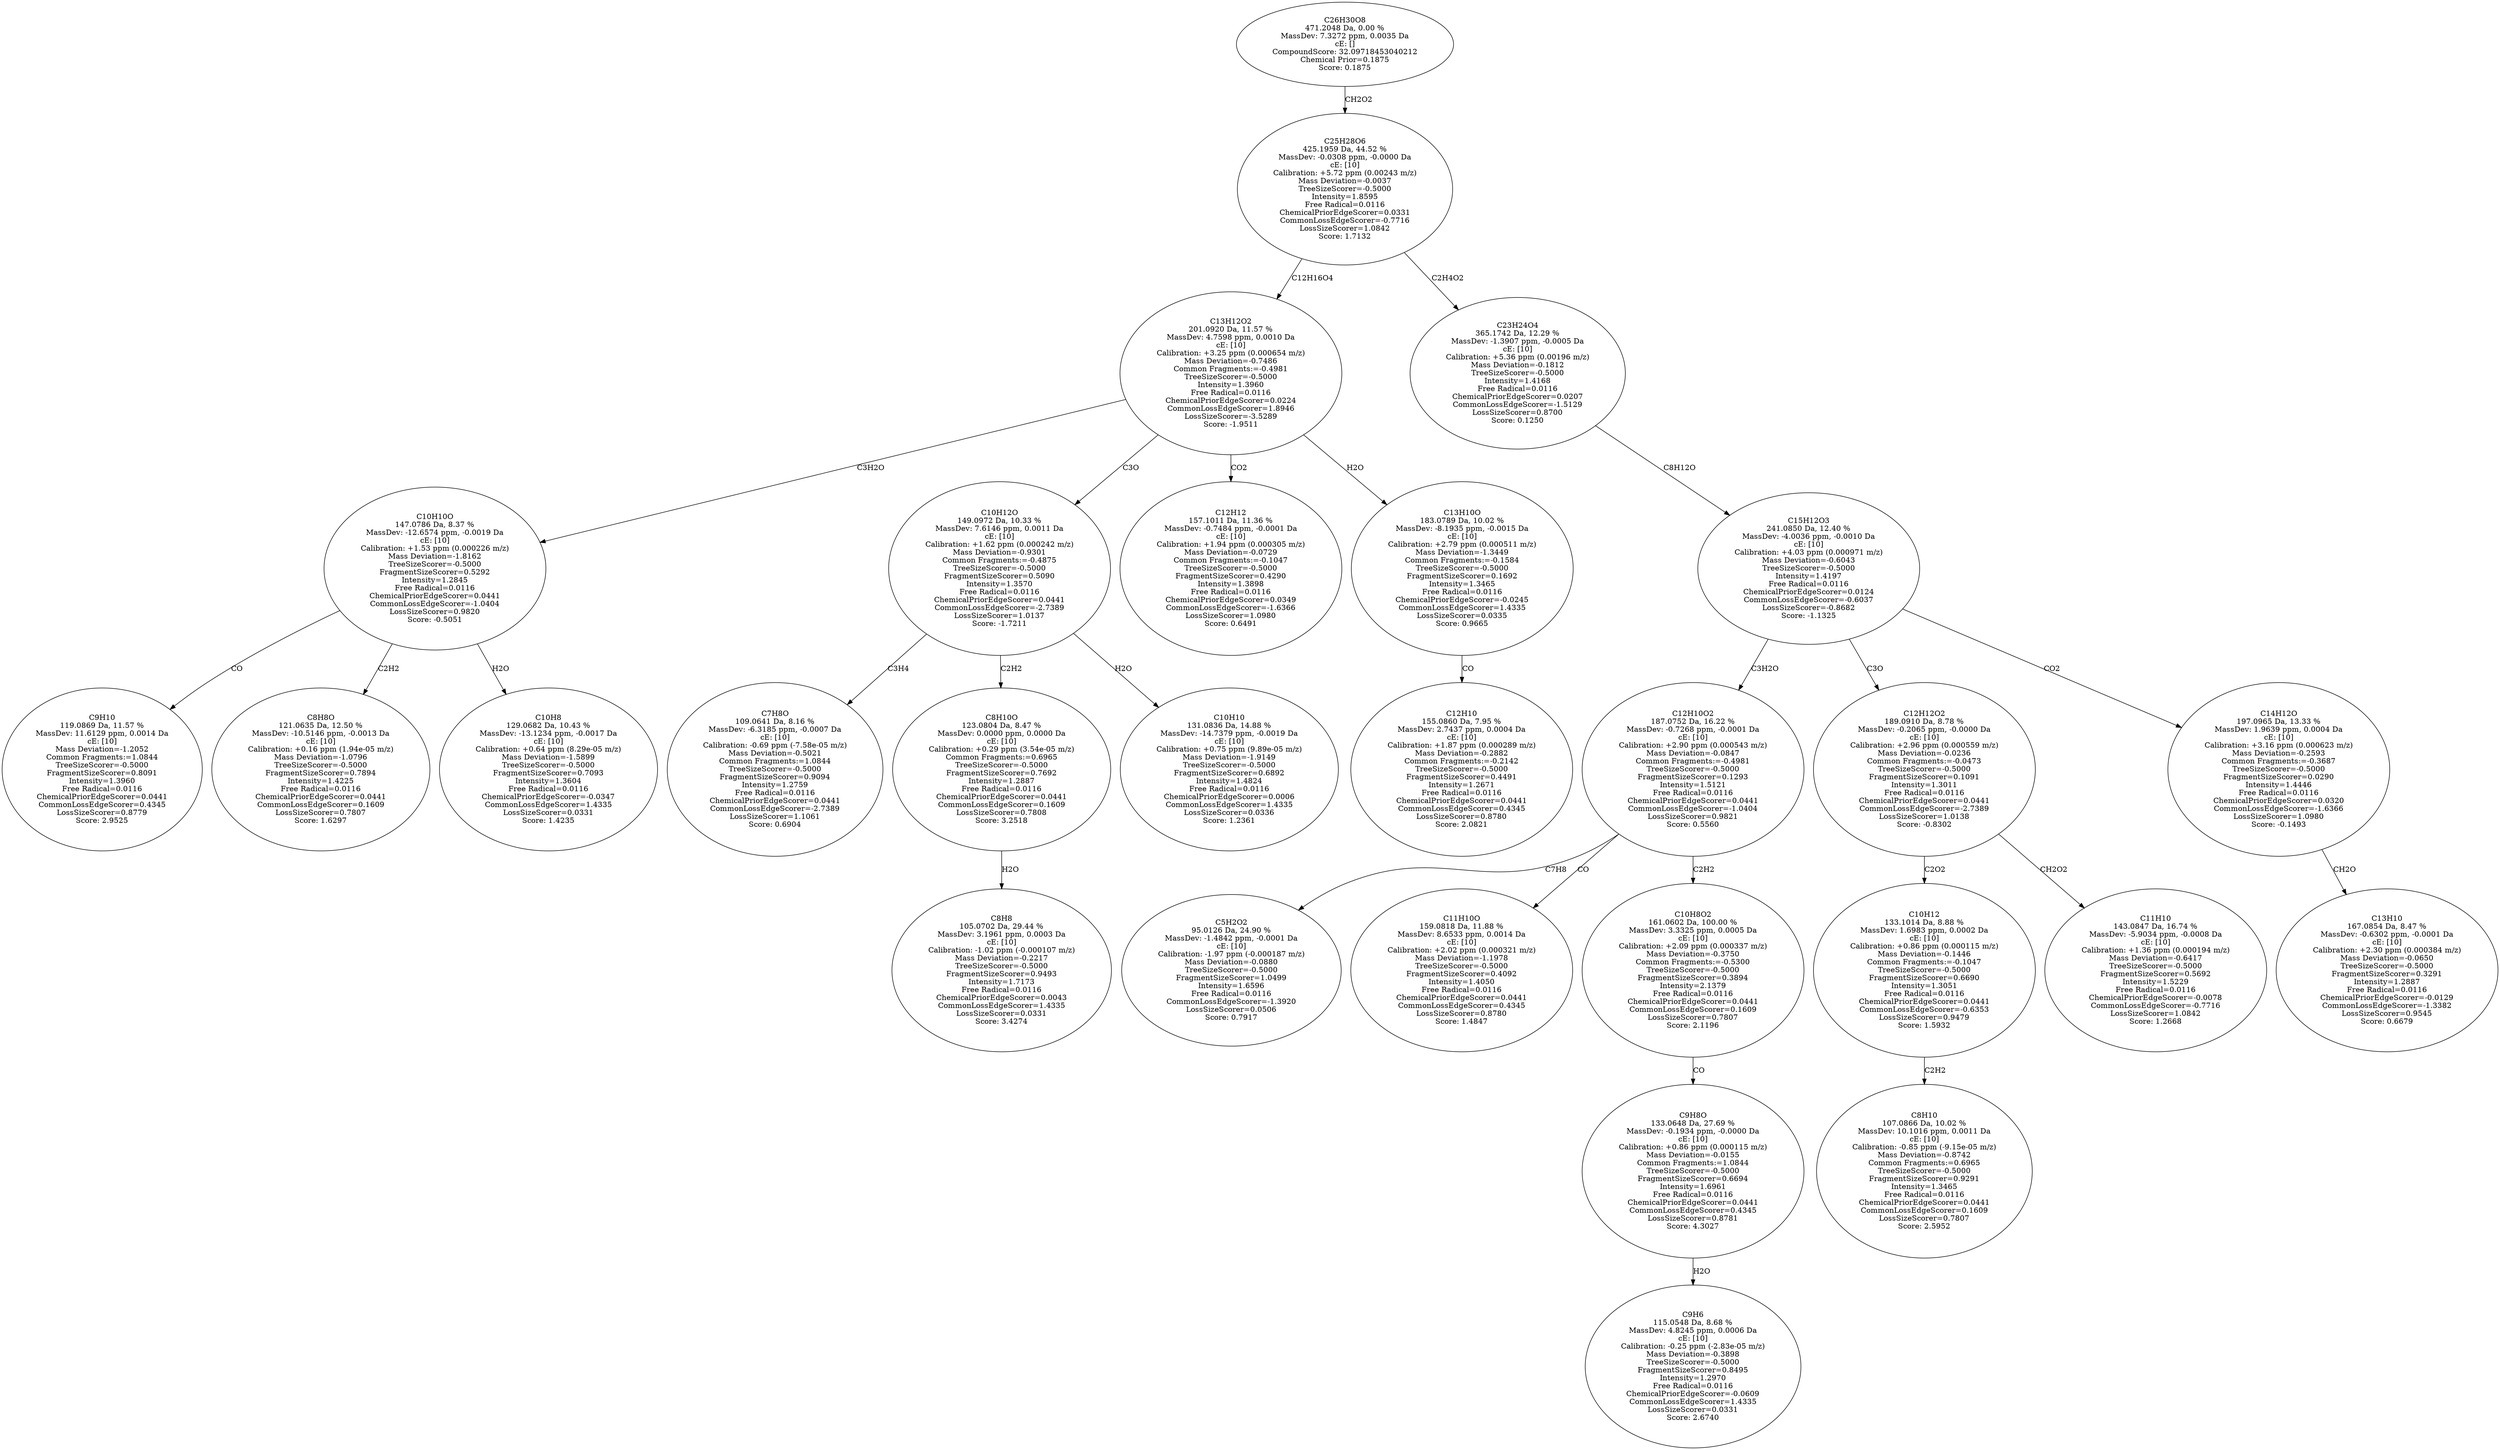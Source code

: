 strict digraph {
v1 [label="C9H10\n119.0869 Da, 11.57 %\nMassDev: 11.6129 ppm, 0.0014 Da\ncE: [10]\nMass Deviation=-1.2052\nCommon Fragments:=1.0844\nTreeSizeScorer=-0.5000\nFragmentSizeScorer=0.8091\nIntensity=1.3960\nFree Radical=0.0116\nChemicalPriorEdgeScorer=0.0441\nCommonLossEdgeScorer=0.4345\nLossSizeScorer=0.8779\nScore: 2.9525"];
v2 [label="C8H8O\n121.0635 Da, 12.50 %\nMassDev: -10.5146 ppm, -0.0013 Da\ncE: [10]\nCalibration: +0.16 ppm (1.94e-05 m/z)\nMass Deviation=-1.0796\nTreeSizeScorer=-0.5000\nFragmentSizeScorer=0.7894\nIntensity=1.4225\nFree Radical=0.0116\nChemicalPriorEdgeScorer=0.0441\nCommonLossEdgeScorer=0.1609\nLossSizeScorer=0.7807\nScore: 1.6297"];
v3 [label="C10H8\n129.0682 Da, 10.43 %\nMassDev: -13.1234 ppm, -0.0017 Da\ncE: [10]\nCalibration: +0.64 ppm (8.29e-05 m/z)\nMass Deviation=-1.5899\nTreeSizeScorer=-0.5000\nFragmentSizeScorer=0.7093\nIntensity=1.3604\nFree Radical=0.0116\nChemicalPriorEdgeScorer=-0.0347\nCommonLossEdgeScorer=1.4335\nLossSizeScorer=0.0331\nScore: 1.4235"];
v4 [label="C10H10O\n147.0786 Da, 8.37 %\nMassDev: -12.6574 ppm, -0.0019 Da\ncE: [10]\nCalibration: +1.53 ppm (0.000226 m/z)\nMass Deviation=-1.8162\nTreeSizeScorer=-0.5000\nFragmentSizeScorer=0.5292\nIntensity=1.2845\nFree Radical=0.0116\nChemicalPriorEdgeScorer=0.0441\nCommonLossEdgeScorer=-1.0404\nLossSizeScorer=0.9820\nScore: -0.5051"];
v5 [label="C7H8O\n109.0641 Da, 8.16 %\nMassDev: -6.3185 ppm, -0.0007 Da\ncE: [10]\nCalibration: -0.69 ppm (-7.58e-05 m/z)\nMass Deviation=-0.5021\nCommon Fragments:=1.0844\nTreeSizeScorer=-0.5000\nFragmentSizeScorer=0.9094\nIntensity=1.2759\nFree Radical=0.0116\nChemicalPriorEdgeScorer=0.0441\nCommonLossEdgeScorer=-2.7389\nLossSizeScorer=1.1061\nScore: 0.6904"];
v6 [label="C8H8\n105.0702 Da, 29.44 %\nMassDev: 3.1961 ppm, 0.0003 Da\ncE: [10]\nCalibration: -1.02 ppm (-0.000107 m/z)\nMass Deviation=-0.2217\nTreeSizeScorer=-0.5000\nFragmentSizeScorer=0.9493\nIntensity=1.7173\nFree Radical=0.0116\nChemicalPriorEdgeScorer=0.0043\nCommonLossEdgeScorer=1.4335\nLossSizeScorer=0.0331\nScore: 3.4274"];
v7 [label="C8H10O\n123.0804 Da, 8.47 %\nMassDev: 0.0000 ppm, 0.0000 Da\ncE: [10]\nCalibration: +0.29 ppm (3.54e-05 m/z)\nCommon Fragments:=0.6965\nTreeSizeScorer=-0.5000\nFragmentSizeScorer=0.7692\nIntensity=1.2887\nFree Radical=0.0116\nChemicalPriorEdgeScorer=0.0441\nCommonLossEdgeScorer=0.1609\nLossSizeScorer=0.7808\nScore: 3.2518"];
v8 [label="C10H10\n131.0836 Da, 14.88 %\nMassDev: -14.7379 ppm, -0.0019 Da\ncE: [10]\nCalibration: +0.75 ppm (9.89e-05 m/z)\nMass Deviation=-1.9149\nTreeSizeScorer=-0.5000\nFragmentSizeScorer=0.6892\nIntensity=1.4824\nFree Radical=0.0116\nChemicalPriorEdgeScorer=0.0006\nCommonLossEdgeScorer=1.4335\nLossSizeScorer=0.0336\nScore: 1.2361"];
v9 [label="C10H12O\n149.0972 Da, 10.33 %\nMassDev: 7.6146 ppm, 0.0011 Da\ncE: [10]\nCalibration: +1.62 ppm (0.000242 m/z)\nMass Deviation=-0.9301\nCommon Fragments:=-0.4875\nTreeSizeScorer=-0.5000\nFragmentSizeScorer=0.5090\nIntensity=1.3570\nFree Radical=0.0116\nChemicalPriorEdgeScorer=0.0441\nCommonLossEdgeScorer=-2.7389\nLossSizeScorer=1.0137\nScore: -1.7211"];
v10 [label="C12H12\n157.1011 Da, 11.36 %\nMassDev: -0.7484 ppm, -0.0001 Da\ncE: [10]\nCalibration: +1.94 ppm (0.000305 m/z)\nMass Deviation=-0.0729\nCommon Fragments:=-0.1047\nTreeSizeScorer=-0.5000\nFragmentSizeScorer=0.4290\nIntensity=1.3898\nFree Radical=0.0116\nChemicalPriorEdgeScorer=0.0349\nCommonLossEdgeScorer=-1.6366\nLossSizeScorer=1.0980\nScore: 0.6491"];
v11 [label="C12H10\n155.0860 Da, 7.95 %\nMassDev: 2.7437 ppm, 0.0004 Da\ncE: [10]\nCalibration: +1.87 ppm (0.000289 m/z)\nMass Deviation=-0.2882\nCommon Fragments:=-0.2142\nTreeSizeScorer=-0.5000\nFragmentSizeScorer=0.4491\nIntensity=1.2671\nFree Radical=0.0116\nChemicalPriorEdgeScorer=0.0441\nCommonLossEdgeScorer=0.4345\nLossSizeScorer=0.8780\nScore: 2.0821"];
v12 [label="C13H10O\n183.0789 Da, 10.02 %\nMassDev: -8.1935 ppm, -0.0015 Da\ncE: [10]\nCalibration: +2.79 ppm (0.000511 m/z)\nMass Deviation=-1.3449\nCommon Fragments:=-0.1584\nTreeSizeScorer=-0.5000\nFragmentSizeScorer=0.1692\nIntensity=1.3465\nFree Radical=0.0116\nChemicalPriorEdgeScorer=-0.0245\nCommonLossEdgeScorer=1.4335\nLossSizeScorer=0.0335\nScore: 0.9665"];
v13 [label="C13H12O2\n201.0920 Da, 11.57 %\nMassDev: 4.7598 ppm, 0.0010 Da\ncE: [10]\nCalibration: +3.25 ppm (0.000654 m/z)\nMass Deviation=-0.7486\nCommon Fragments:=-0.4981\nTreeSizeScorer=-0.5000\nIntensity=1.3960\nFree Radical=0.0116\nChemicalPriorEdgeScorer=0.0224\nCommonLossEdgeScorer=1.8946\nLossSizeScorer=-3.5289\nScore: -1.9511"];
v14 [label="C5H2O2\n95.0126 Da, 24.90 %\nMassDev: -1.4842 ppm, -0.0001 Da\ncE: [10]\nCalibration: -1.97 ppm (-0.000187 m/z)\nMass Deviation=-0.0880\nTreeSizeScorer=-0.5000\nFragmentSizeScorer=1.0499\nIntensity=1.6596\nFree Radical=0.0116\nCommonLossEdgeScorer=-1.3920\nLossSizeScorer=0.0506\nScore: 0.7917"];
v15 [label="C11H10O\n159.0818 Da, 11.88 %\nMassDev: 8.6533 ppm, 0.0014 Da\ncE: [10]\nCalibration: +2.02 ppm (0.000321 m/z)\nMass Deviation=-1.1978\nTreeSizeScorer=-0.5000\nFragmentSizeScorer=0.4092\nIntensity=1.4050\nFree Radical=0.0116\nChemicalPriorEdgeScorer=0.0441\nCommonLossEdgeScorer=0.4345\nLossSizeScorer=0.8780\nScore: 1.4847"];
v16 [label="C9H6\n115.0548 Da, 8.68 %\nMassDev: 4.8245 ppm, 0.0006 Da\ncE: [10]\nCalibration: -0.25 ppm (-2.83e-05 m/z)\nMass Deviation=-0.3898\nTreeSizeScorer=-0.5000\nFragmentSizeScorer=0.8495\nIntensity=1.2970\nFree Radical=0.0116\nChemicalPriorEdgeScorer=-0.0609\nCommonLossEdgeScorer=1.4335\nLossSizeScorer=0.0331\nScore: 2.6740"];
v17 [label="C9H8O\n133.0648 Da, 27.69 %\nMassDev: -0.1934 ppm, -0.0000 Da\ncE: [10]\nCalibration: +0.86 ppm (0.000115 m/z)\nMass Deviation=-0.0155\nCommon Fragments:=1.0844\nTreeSizeScorer=-0.5000\nFragmentSizeScorer=0.6694\nIntensity=1.6961\nFree Radical=0.0116\nChemicalPriorEdgeScorer=0.0441\nCommonLossEdgeScorer=0.4345\nLossSizeScorer=0.8781\nScore: 4.3027"];
v18 [label="C10H8O2\n161.0602 Da, 100.00 %\nMassDev: 3.3325 ppm, 0.0005 Da\ncE: [10]\nCalibration: +2.09 ppm (0.000337 m/z)\nMass Deviation=-0.3750\nCommon Fragments:=-0.5300\nTreeSizeScorer=-0.5000\nFragmentSizeScorer=0.3894\nIntensity=2.1379\nFree Radical=0.0116\nChemicalPriorEdgeScorer=0.0441\nCommonLossEdgeScorer=0.1609\nLossSizeScorer=0.7807\nScore: 2.1196"];
v19 [label="C12H10O2\n187.0752 Da, 16.22 %\nMassDev: -0.7268 ppm, -0.0001 Da\ncE: [10]\nCalibration: +2.90 ppm (0.000543 m/z)\nMass Deviation=-0.0847\nCommon Fragments:=-0.4981\nTreeSizeScorer=-0.5000\nFragmentSizeScorer=0.1293\nIntensity=1.5121\nFree Radical=0.0116\nChemicalPriorEdgeScorer=0.0441\nCommonLossEdgeScorer=-1.0404\nLossSizeScorer=0.9821\nScore: 0.5560"];
v20 [label="C8H10\n107.0866 Da, 10.02 %\nMassDev: 10.1016 ppm, 0.0011 Da\ncE: [10]\nCalibration: -0.85 ppm (-9.15e-05 m/z)\nMass Deviation=-0.8742\nCommon Fragments:=0.6965\nTreeSizeScorer=-0.5000\nFragmentSizeScorer=0.9291\nIntensity=1.3465\nFree Radical=0.0116\nChemicalPriorEdgeScorer=0.0441\nCommonLossEdgeScorer=0.1609\nLossSizeScorer=0.7807\nScore: 2.5952"];
v21 [label="C10H12\n133.1014 Da, 8.88 %\nMassDev: 1.6983 ppm, 0.0002 Da\ncE: [10]\nCalibration: +0.86 ppm (0.000115 m/z)\nMass Deviation=-0.1446\nCommon Fragments:=-0.1047\nTreeSizeScorer=-0.5000\nFragmentSizeScorer=0.6690\nIntensity=1.3051\nFree Radical=0.0116\nChemicalPriorEdgeScorer=0.0441\nCommonLossEdgeScorer=-0.6353\nLossSizeScorer=0.9479\nScore: 1.5932"];
v22 [label="C11H10\n143.0847 Da, 16.74 %\nMassDev: -5.9034 ppm, -0.0008 Da\ncE: [10]\nCalibration: +1.36 ppm (0.000194 m/z)\nMass Deviation=-0.6417\nTreeSizeScorer=-0.5000\nFragmentSizeScorer=0.5692\nIntensity=1.5229\nFree Radical=0.0116\nChemicalPriorEdgeScorer=-0.0078\nCommonLossEdgeScorer=-0.7716\nLossSizeScorer=1.0842\nScore: 1.2668"];
v23 [label="C12H12O2\n189.0910 Da, 8.78 %\nMassDev: -0.2065 ppm, -0.0000 Da\ncE: [10]\nCalibration: +2.96 ppm (0.000559 m/z)\nMass Deviation=-0.0236\nCommon Fragments:=-0.0473\nTreeSizeScorer=-0.5000\nFragmentSizeScorer=0.1091\nIntensity=1.3011\nFree Radical=0.0116\nChemicalPriorEdgeScorer=0.0441\nCommonLossEdgeScorer=-2.7389\nLossSizeScorer=1.0138\nScore: -0.8302"];
v24 [label="C13H10\n167.0854 Da, 8.47 %\nMassDev: -0.6302 ppm, -0.0001 Da\ncE: [10]\nCalibration: +2.30 ppm (0.000384 m/z)\nMass Deviation=-0.0650\nTreeSizeScorer=-0.5000\nFragmentSizeScorer=0.3291\nIntensity=1.2887\nFree Radical=0.0116\nChemicalPriorEdgeScorer=-0.0129\nCommonLossEdgeScorer=-1.3382\nLossSizeScorer=0.9545\nScore: 0.6679"];
v25 [label="C14H12O\n197.0965 Da, 13.33 %\nMassDev: 1.9639 ppm, 0.0004 Da\ncE: [10]\nCalibration: +3.16 ppm (0.000623 m/z)\nMass Deviation=-0.2593\nCommon Fragments:=-0.3687\nTreeSizeScorer=-0.5000\nFragmentSizeScorer=0.0290\nIntensity=1.4446\nFree Radical=0.0116\nChemicalPriorEdgeScorer=0.0320\nCommonLossEdgeScorer=-1.6366\nLossSizeScorer=1.0980\nScore: -0.1493"];
v26 [label="C15H12O3\n241.0850 Da, 12.40 %\nMassDev: -4.0036 ppm, -0.0010 Da\ncE: [10]\nCalibration: +4.03 ppm (0.000971 m/z)\nMass Deviation=-0.6043\nTreeSizeScorer=-0.5000\nIntensity=1.4197\nFree Radical=0.0116\nChemicalPriorEdgeScorer=0.0124\nCommonLossEdgeScorer=-0.6037\nLossSizeScorer=-0.8682\nScore: -1.1325"];
v27 [label="C23H24O4\n365.1742 Da, 12.29 %\nMassDev: -1.3907 ppm, -0.0005 Da\ncE: [10]\nCalibration: +5.36 ppm (0.00196 m/z)\nMass Deviation=-0.1812\nTreeSizeScorer=-0.5000\nIntensity=1.4168\nFree Radical=0.0116\nChemicalPriorEdgeScorer=0.0207\nCommonLossEdgeScorer=-1.5129\nLossSizeScorer=0.8700\nScore: 0.1250"];
v28 [label="C25H28O6\n425.1959 Da, 44.52 %\nMassDev: -0.0308 ppm, -0.0000 Da\ncE: [10]\nCalibration: +5.72 ppm (0.00243 m/z)\nMass Deviation=-0.0037\nTreeSizeScorer=-0.5000\nIntensity=1.8595\nFree Radical=0.0116\nChemicalPriorEdgeScorer=0.0331\nCommonLossEdgeScorer=-0.7716\nLossSizeScorer=1.0842\nScore: 1.7132"];
v29 [label="C26H30O8\n471.2048 Da, 0.00 %\nMassDev: 7.3272 ppm, 0.0035 Da\ncE: []\nCompoundScore: 32.09718453040212\nChemical Prior=0.1875\nScore: 0.1875"];
v4 -> v1 [label="CO"];
v4 -> v2 [label="C2H2"];
v4 -> v3 [label="H2O"];
v13 -> v4 [label="C3H2O"];
v9 -> v5 [label="C3H4"];
v7 -> v6 [label="H2O"];
v9 -> v7 [label="C2H2"];
v9 -> v8 [label="H2O"];
v13 -> v9 [label="C3O"];
v13 -> v10 [label="CO2"];
v12 -> v11 [label="CO"];
v13 -> v12 [label="H2O"];
v28 -> v13 [label="C12H16O4"];
v19 -> v14 [label="C7H8"];
v19 -> v15 [label="CO"];
v17 -> v16 [label="H2O"];
v18 -> v17 [label="CO"];
v19 -> v18 [label="C2H2"];
v26 -> v19 [label="C3H2O"];
v21 -> v20 [label="C2H2"];
v23 -> v21 [label="C2O2"];
v23 -> v22 [label="CH2O2"];
v26 -> v23 [label="C3O"];
v25 -> v24 [label="CH2O"];
v26 -> v25 [label="CO2"];
v27 -> v26 [label="C8H12O"];
v28 -> v27 [label="C2H4O2"];
v29 -> v28 [label="CH2O2"];
}